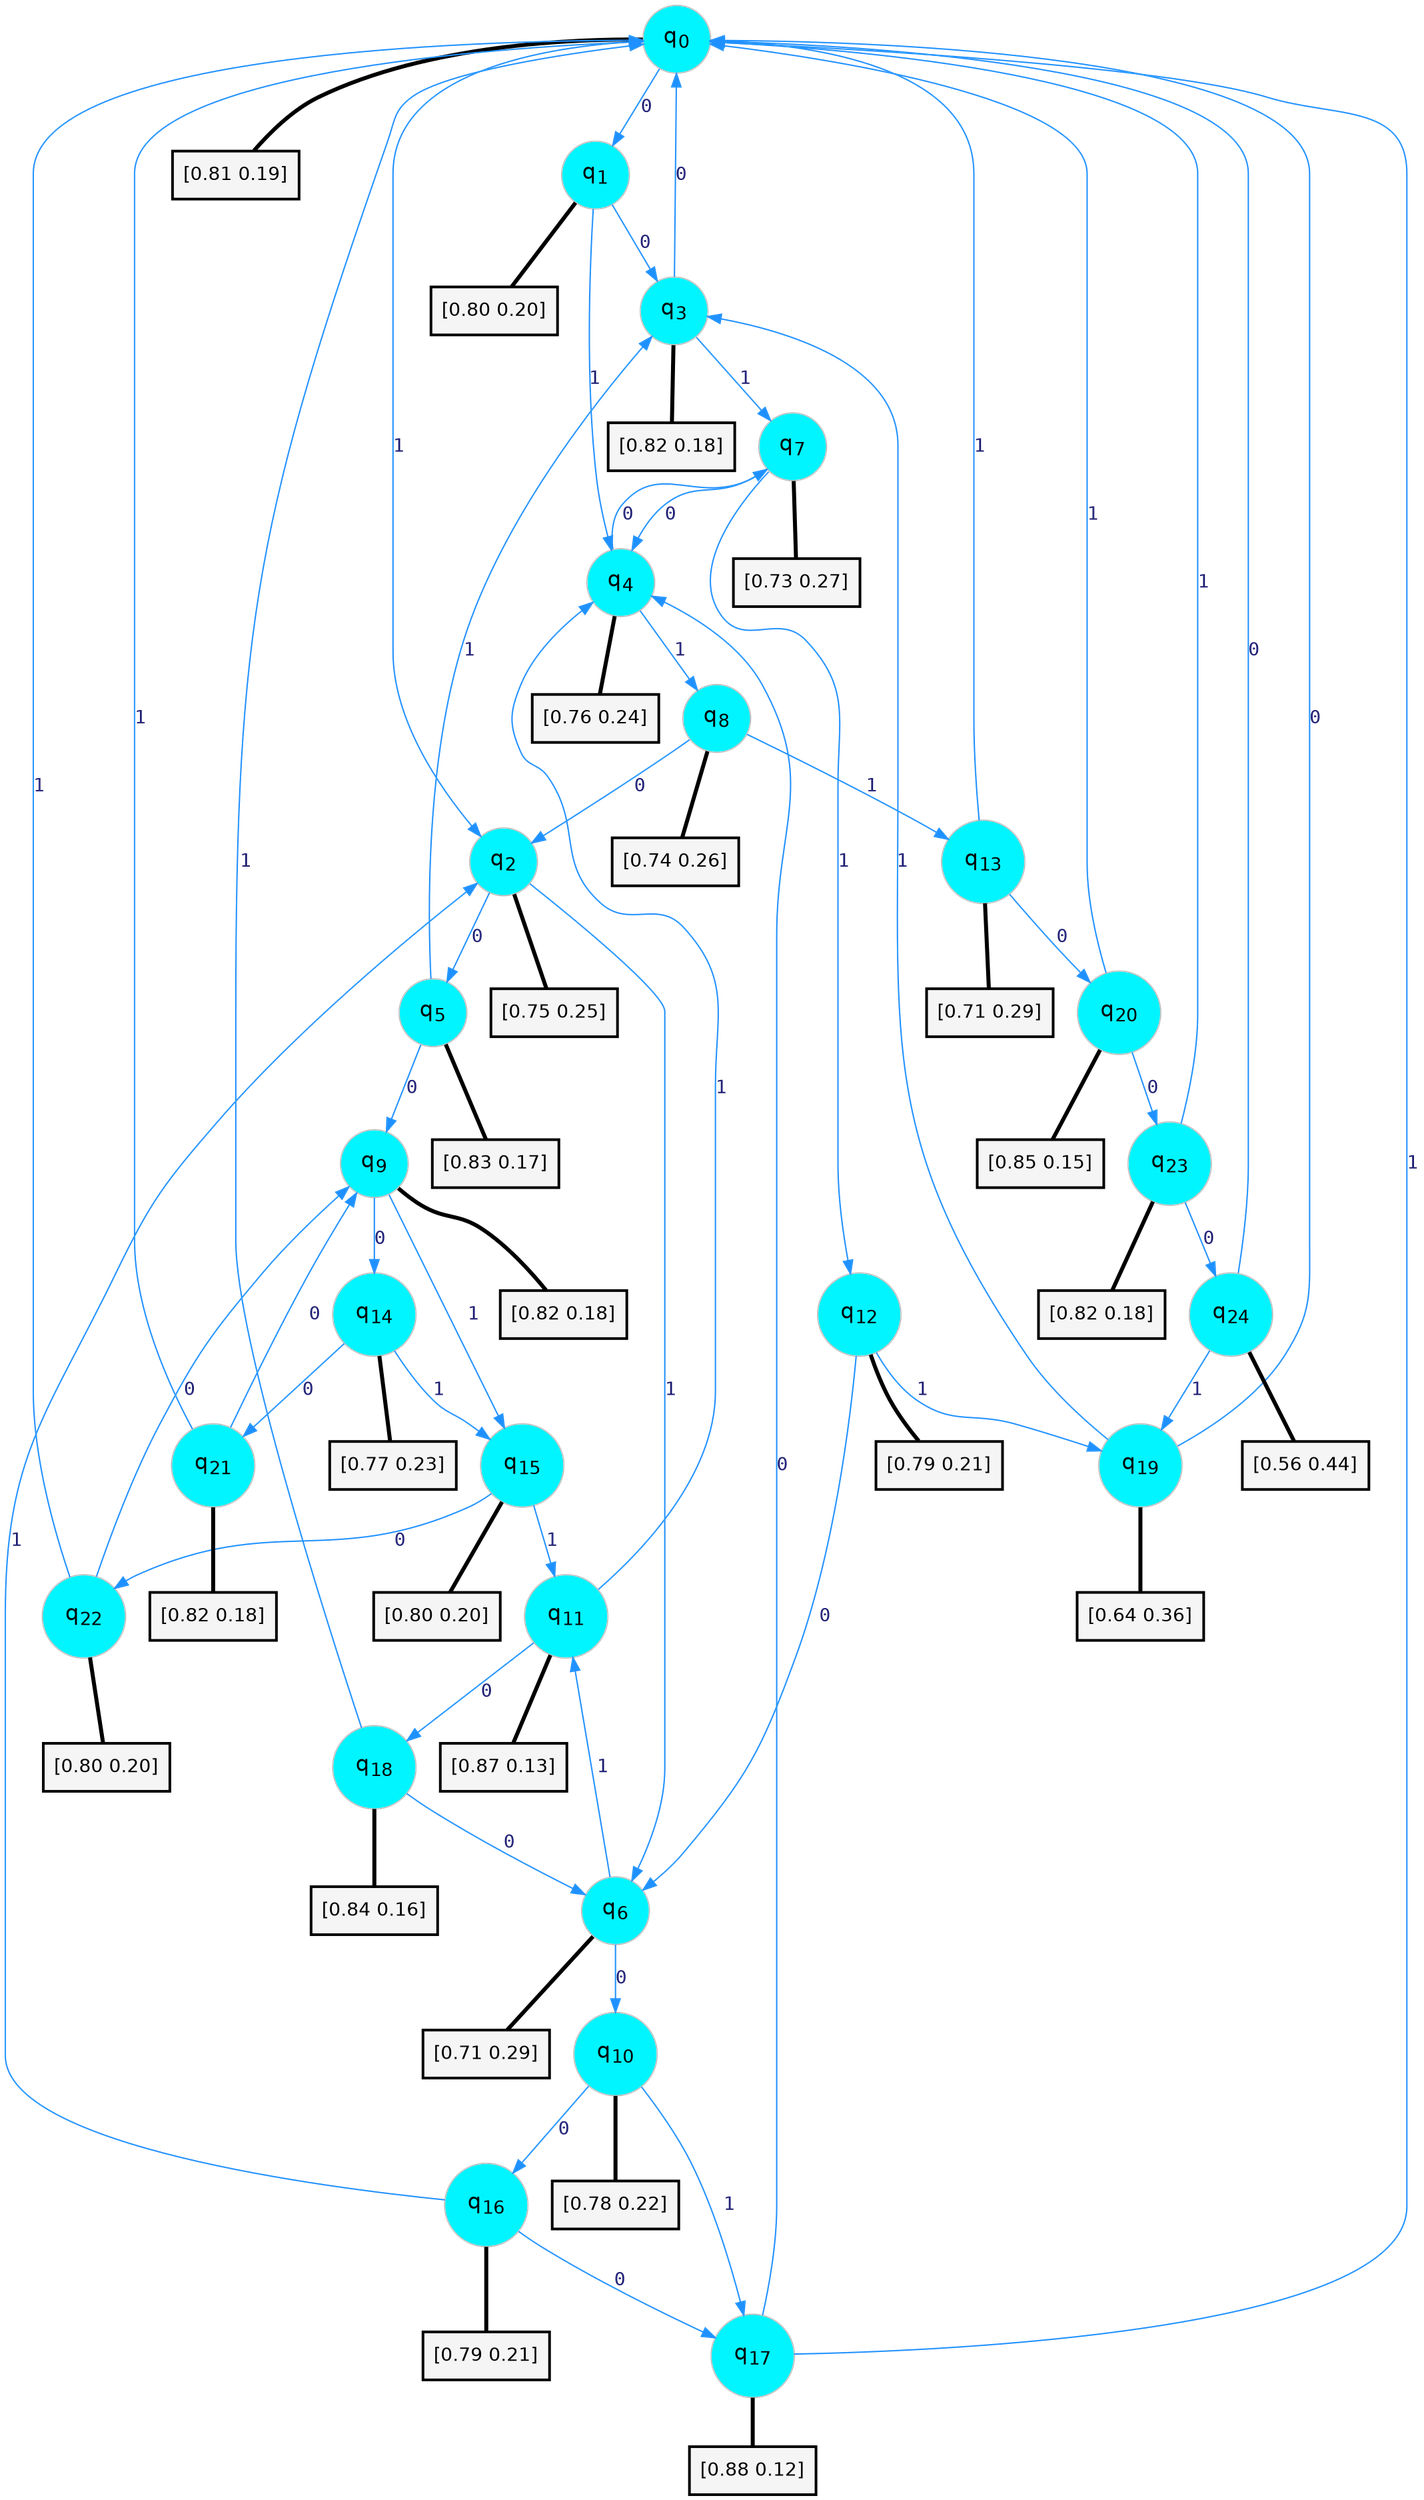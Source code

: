 digraph G {
graph [
bgcolor=transparent, dpi=300, rankdir=TD, size="40,25"];
node [
color=gray, fillcolor=turquoise1, fontcolor=black, fontname=Helvetica, fontsize=16, fontweight=bold, shape=circle, style=filled];
edge [
arrowsize=1, color=dodgerblue1, fontcolor=midnightblue, fontname=courier, fontweight=bold, penwidth=1, style=solid, weight=20];
0[label=<q<SUB>0</SUB>>];
1[label=<q<SUB>1</SUB>>];
2[label=<q<SUB>2</SUB>>];
3[label=<q<SUB>3</SUB>>];
4[label=<q<SUB>4</SUB>>];
5[label=<q<SUB>5</SUB>>];
6[label=<q<SUB>6</SUB>>];
7[label=<q<SUB>7</SUB>>];
8[label=<q<SUB>8</SUB>>];
9[label=<q<SUB>9</SUB>>];
10[label=<q<SUB>10</SUB>>];
11[label=<q<SUB>11</SUB>>];
12[label=<q<SUB>12</SUB>>];
13[label=<q<SUB>13</SUB>>];
14[label=<q<SUB>14</SUB>>];
15[label=<q<SUB>15</SUB>>];
16[label=<q<SUB>16</SUB>>];
17[label=<q<SUB>17</SUB>>];
18[label=<q<SUB>18</SUB>>];
19[label=<q<SUB>19</SUB>>];
20[label=<q<SUB>20</SUB>>];
21[label=<q<SUB>21</SUB>>];
22[label=<q<SUB>22</SUB>>];
23[label=<q<SUB>23</SUB>>];
24[label=<q<SUB>24</SUB>>];
25[label="[0.81 0.19]", shape=box,fontcolor=black, fontname=Helvetica, fontsize=14, penwidth=2, fillcolor=whitesmoke,color=black];
26[label="[0.80 0.20]", shape=box,fontcolor=black, fontname=Helvetica, fontsize=14, penwidth=2, fillcolor=whitesmoke,color=black];
27[label="[0.75 0.25]", shape=box,fontcolor=black, fontname=Helvetica, fontsize=14, penwidth=2, fillcolor=whitesmoke,color=black];
28[label="[0.82 0.18]", shape=box,fontcolor=black, fontname=Helvetica, fontsize=14, penwidth=2, fillcolor=whitesmoke,color=black];
29[label="[0.76 0.24]", shape=box,fontcolor=black, fontname=Helvetica, fontsize=14, penwidth=2, fillcolor=whitesmoke,color=black];
30[label="[0.83 0.17]", shape=box,fontcolor=black, fontname=Helvetica, fontsize=14, penwidth=2, fillcolor=whitesmoke,color=black];
31[label="[0.71 0.29]", shape=box,fontcolor=black, fontname=Helvetica, fontsize=14, penwidth=2, fillcolor=whitesmoke,color=black];
32[label="[0.73 0.27]", shape=box,fontcolor=black, fontname=Helvetica, fontsize=14, penwidth=2, fillcolor=whitesmoke,color=black];
33[label="[0.74 0.26]", shape=box,fontcolor=black, fontname=Helvetica, fontsize=14, penwidth=2, fillcolor=whitesmoke,color=black];
34[label="[0.82 0.18]", shape=box,fontcolor=black, fontname=Helvetica, fontsize=14, penwidth=2, fillcolor=whitesmoke,color=black];
35[label="[0.78 0.22]", shape=box,fontcolor=black, fontname=Helvetica, fontsize=14, penwidth=2, fillcolor=whitesmoke,color=black];
36[label="[0.87 0.13]", shape=box,fontcolor=black, fontname=Helvetica, fontsize=14, penwidth=2, fillcolor=whitesmoke,color=black];
37[label="[0.79 0.21]", shape=box,fontcolor=black, fontname=Helvetica, fontsize=14, penwidth=2, fillcolor=whitesmoke,color=black];
38[label="[0.71 0.29]", shape=box,fontcolor=black, fontname=Helvetica, fontsize=14, penwidth=2, fillcolor=whitesmoke,color=black];
39[label="[0.77 0.23]", shape=box,fontcolor=black, fontname=Helvetica, fontsize=14, penwidth=2, fillcolor=whitesmoke,color=black];
40[label="[0.80 0.20]", shape=box,fontcolor=black, fontname=Helvetica, fontsize=14, penwidth=2, fillcolor=whitesmoke,color=black];
41[label="[0.79 0.21]", shape=box,fontcolor=black, fontname=Helvetica, fontsize=14, penwidth=2, fillcolor=whitesmoke,color=black];
42[label="[0.88 0.12]", shape=box,fontcolor=black, fontname=Helvetica, fontsize=14, penwidth=2, fillcolor=whitesmoke,color=black];
43[label="[0.84 0.16]", shape=box,fontcolor=black, fontname=Helvetica, fontsize=14, penwidth=2, fillcolor=whitesmoke,color=black];
44[label="[0.64 0.36]", shape=box,fontcolor=black, fontname=Helvetica, fontsize=14, penwidth=2, fillcolor=whitesmoke,color=black];
45[label="[0.85 0.15]", shape=box,fontcolor=black, fontname=Helvetica, fontsize=14, penwidth=2, fillcolor=whitesmoke,color=black];
46[label="[0.82 0.18]", shape=box,fontcolor=black, fontname=Helvetica, fontsize=14, penwidth=2, fillcolor=whitesmoke,color=black];
47[label="[0.80 0.20]", shape=box,fontcolor=black, fontname=Helvetica, fontsize=14, penwidth=2, fillcolor=whitesmoke,color=black];
48[label="[0.82 0.18]", shape=box,fontcolor=black, fontname=Helvetica, fontsize=14, penwidth=2, fillcolor=whitesmoke,color=black];
49[label="[0.56 0.44]", shape=box,fontcolor=black, fontname=Helvetica, fontsize=14, penwidth=2, fillcolor=whitesmoke,color=black];
0->1 [label=0];
0->2 [label=1];
0->25 [arrowhead=none, penwidth=3,color=black];
1->3 [label=0];
1->4 [label=1];
1->26 [arrowhead=none, penwidth=3,color=black];
2->5 [label=0];
2->6 [label=1];
2->27 [arrowhead=none, penwidth=3,color=black];
3->0 [label=0];
3->7 [label=1];
3->28 [arrowhead=none, penwidth=3,color=black];
4->7 [label=0];
4->8 [label=1];
4->29 [arrowhead=none, penwidth=3,color=black];
5->9 [label=0];
5->3 [label=1];
5->30 [arrowhead=none, penwidth=3,color=black];
6->10 [label=0];
6->11 [label=1];
6->31 [arrowhead=none, penwidth=3,color=black];
7->4 [label=0];
7->12 [label=1];
7->32 [arrowhead=none, penwidth=3,color=black];
8->2 [label=0];
8->13 [label=1];
8->33 [arrowhead=none, penwidth=3,color=black];
9->14 [label=0];
9->15 [label=1];
9->34 [arrowhead=none, penwidth=3,color=black];
10->16 [label=0];
10->17 [label=1];
10->35 [arrowhead=none, penwidth=3,color=black];
11->18 [label=0];
11->4 [label=1];
11->36 [arrowhead=none, penwidth=3,color=black];
12->6 [label=0];
12->19 [label=1];
12->37 [arrowhead=none, penwidth=3,color=black];
13->20 [label=0];
13->0 [label=1];
13->38 [arrowhead=none, penwidth=3,color=black];
14->21 [label=0];
14->15 [label=1];
14->39 [arrowhead=none, penwidth=3,color=black];
15->22 [label=0];
15->11 [label=1];
15->40 [arrowhead=none, penwidth=3,color=black];
16->17 [label=0];
16->2 [label=1];
16->41 [arrowhead=none, penwidth=3,color=black];
17->4 [label=0];
17->0 [label=1];
17->42 [arrowhead=none, penwidth=3,color=black];
18->6 [label=0];
18->0 [label=1];
18->43 [arrowhead=none, penwidth=3,color=black];
19->0 [label=0];
19->3 [label=1];
19->44 [arrowhead=none, penwidth=3,color=black];
20->23 [label=0];
20->0 [label=1];
20->45 [arrowhead=none, penwidth=3,color=black];
21->9 [label=0];
21->0 [label=1];
21->46 [arrowhead=none, penwidth=3,color=black];
22->9 [label=0];
22->0 [label=1];
22->47 [arrowhead=none, penwidth=3,color=black];
23->24 [label=0];
23->0 [label=1];
23->48 [arrowhead=none, penwidth=3,color=black];
24->0 [label=0];
24->19 [label=1];
24->49 [arrowhead=none, penwidth=3,color=black];
}

